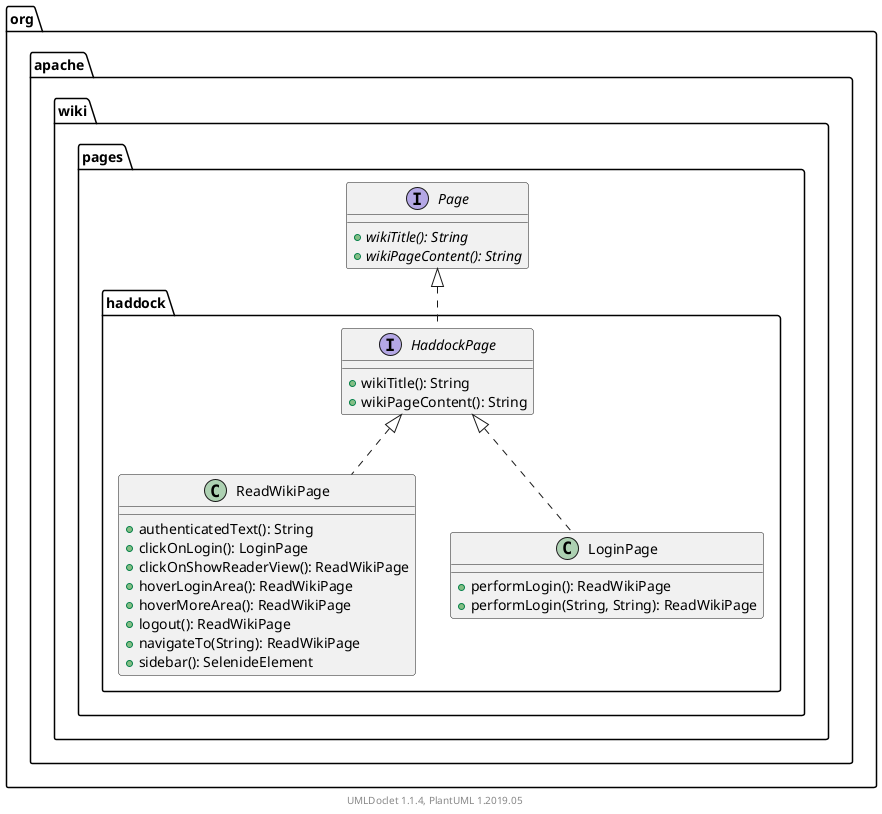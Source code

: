 @startuml

    namespace org.apache.wiki.pages.haddock {

        class ReadWikiPage [[ReadWikiPage.html]] {
            +authenticatedText(): String
            +clickOnLogin(): LoginPage
            +clickOnShowReaderView(): ReadWikiPage
            +hoverLoginArea(): ReadWikiPage
            +hoverMoreArea(): ReadWikiPage
            +logout(): ReadWikiPage
            +navigateTo(String): ReadWikiPage
            +sidebar(): SelenideElement
        }

        class LoginPage [[LoginPage.html]] {
            +performLogin(): ReadWikiPage
            +performLogin(String, String): ReadWikiPage
        }

        interface HaddockPage [[HaddockPage.html]] {
            +wikiTitle(): String
            +wikiPageContent(): String
        }

        HaddockPage <|.. ReadWikiPage

        HaddockPage <|.. LoginPage

        interface org.apache.wiki.pages.Page {
            {abstract} +wikiTitle(): String
            {abstract} +wikiPageContent(): String
        }
        org.apache.wiki.pages.Page <|.. HaddockPage

    }


    center footer UMLDoclet 1.1.4, PlantUML 1.2019.05
@enduml
